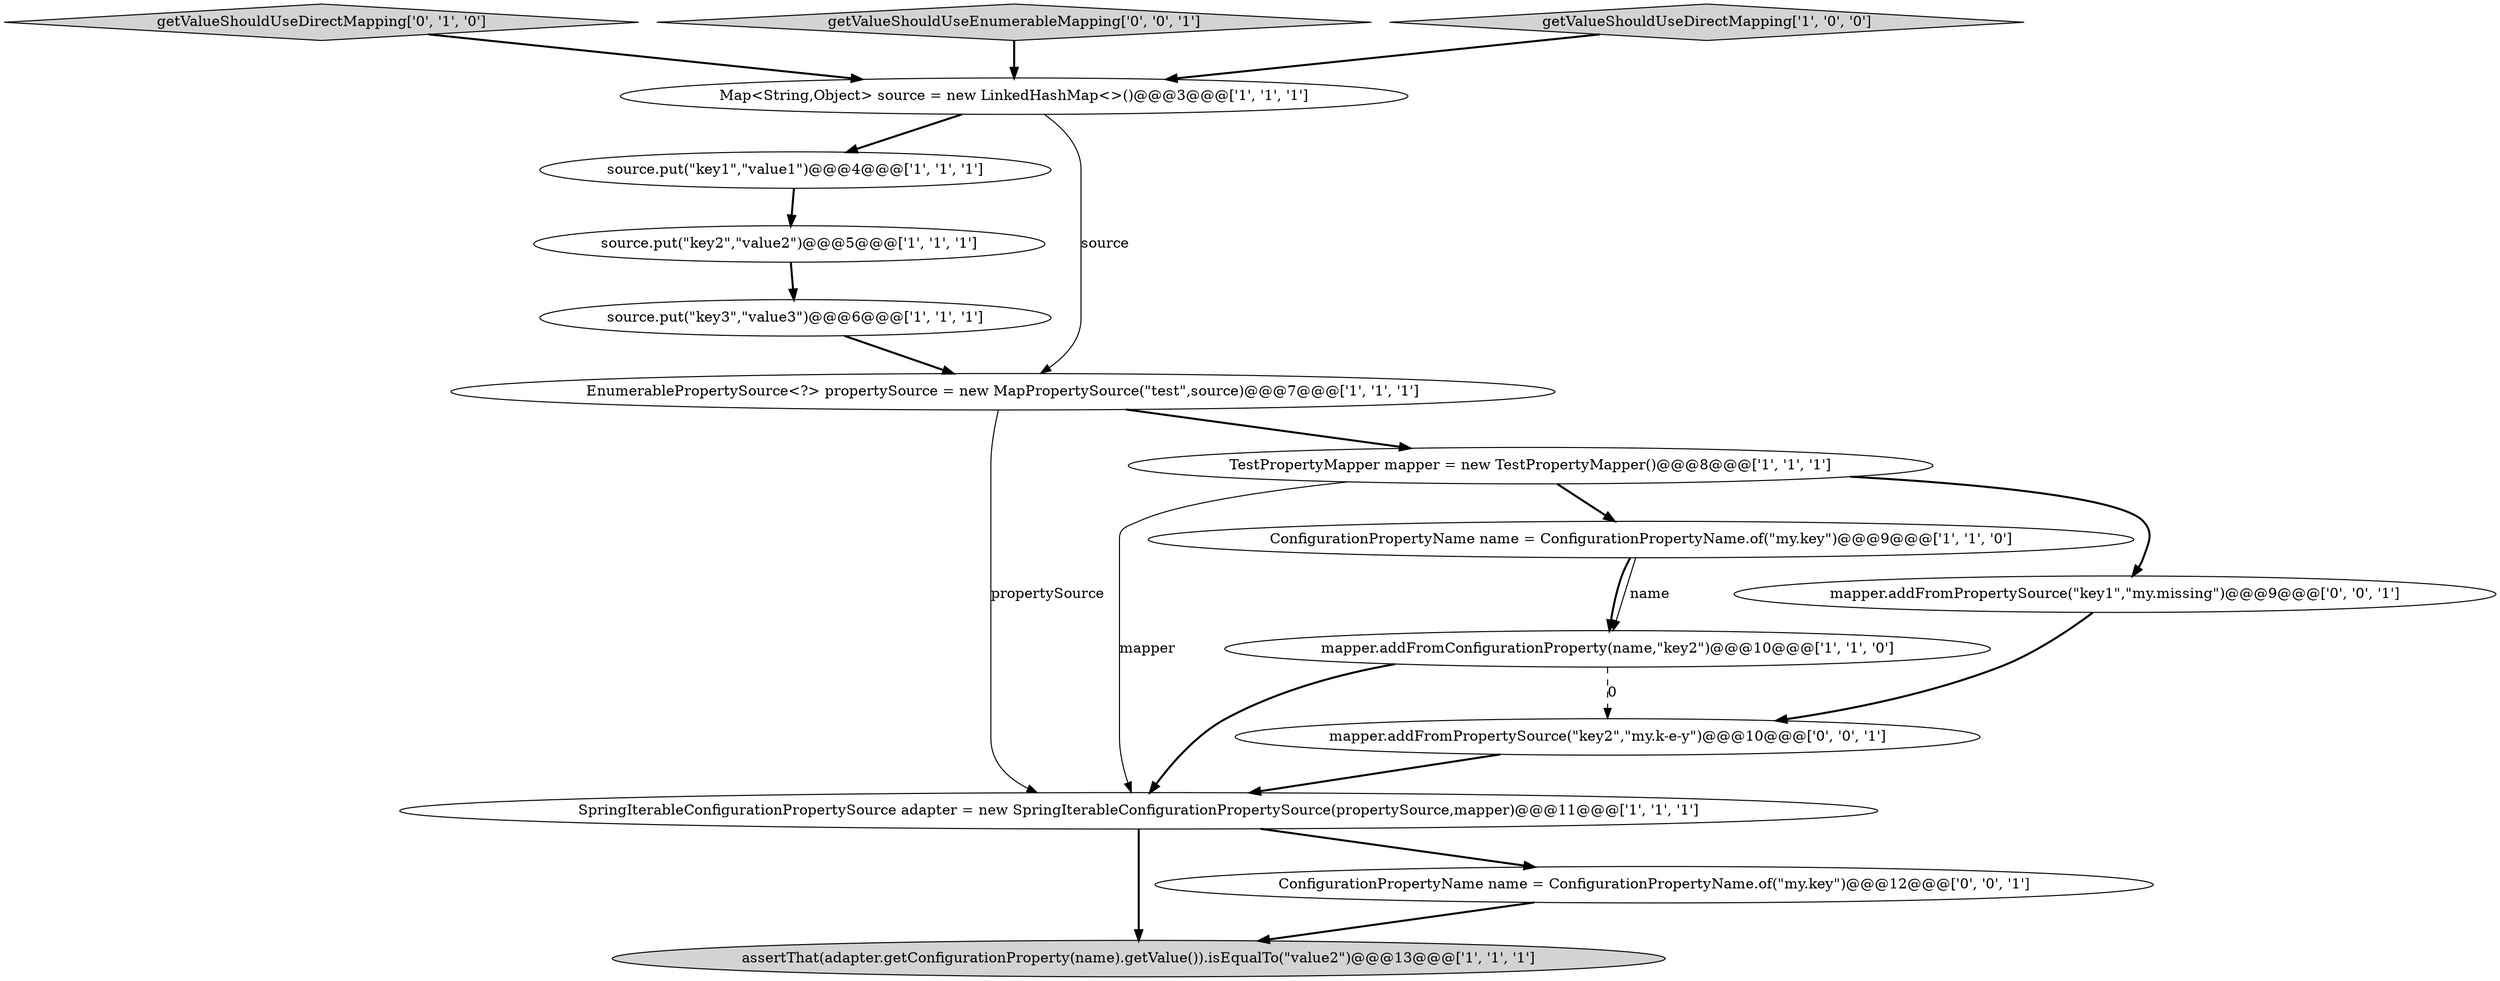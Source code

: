 digraph {
11 [style = filled, label = "getValueShouldUseDirectMapping['0', '1', '0']", fillcolor = lightgray, shape = diamond image = "AAA0AAABBB2BBB"];
9 [style = filled, label = "SpringIterableConfigurationPropertySource adapter = new SpringIterableConfigurationPropertySource(propertySource,mapper)@@@11@@@['1', '1', '1']", fillcolor = white, shape = ellipse image = "AAA0AAABBB1BBB"];
13 [style = filled, label = "getValueShouldUseEnumerableMapping['0', '0', '1']", fillcolor = lightgray, shape = diamond image = "AAA0AAABBB3BBB"];
0 [style = filled, label = "assertThat(adapter.getConfigurationProperty(name).getValue()).isEqualTo(\"value2\")@@@13@@@['1', '1', '1']", fillcolor = lightgray, shape = ellipse image = "AAA0AAABBB1BBB"];
6 [style = filled, label = "source.put(\"key2\",\"value2\")@@@5@@@['1', '1', '1']", fillcolor = white, shape = ellipse image = "AAA0AAABBB1BBB"];
4 [style = filled, label = "source.put(\"key1\",\"value1\")@@@4@@@['1', '1', '1']", fillcolor = white, shape = ellipse image = "AAA0AAABBB1BBB"];
7 [style = filled, label = "source.put(\"key3\",\"value3\")@@@6@@@['1', '1', '1']", fillcolor = white, shape = ellipse image = "AAA0AAABBB1BBB"];
15 [style = filled, label = "ConfigurationPropertyName name = ConfigurationPropertyName.of(\"my.key\")@@@12@@@['0', '0', '1']", fillcolor = white, shape = ellipse image = "AAA0AAABBB3BBB"];
12 [style = filled, label = "mapper.addFromPropertySource(\"key2\",\"my.k-e-y\")@@@10@@@['0', '0', '1']", fillcolor = white, shape = ellipse image = "AAA0AAABBB3BBB"];
2 [style = filled, label = "ConfigurationPropertyName name = ConfigurationPropertyName.of(\"my.key\")@@@9@@@['1', '1', '0']", fillcolor = white, shape = ellipse image = "AAA0AAABBB1BBB"];
3 [style = filled, label = "Map<String,Object> source = new LinkedHashMap<>()@@@3@@@['1', '1', '1']", fillcolor = white, shape = ellipse image = "AAA0AAABBB1BBB"];
5 [style = filled, label = "getValueShouldUseDirectMapping['1', '0', '0']", fillcolor = lightgray, shape = diamond image = "AAA0AAABBB1BBB"];
10 [style = filled, label = "EnumerablePropertySource<?> propertySource = new MapPropertySource(\"test\",source)@@@7@@@['1', '1', '1']", fillcolor = white, shape = ellipse image = "AAA0AAABBB1BBB"];
1 [style = filled, label = "mapper.addFromConfigurationProperty(name,\"key2\")@@@10@@@['1', '1', '0']", fillcolor = white, shape = ellipse image = "AAA0AAABBB1BBB"];
14 [style = filled, label = "mapper.addFromPropertySource(\"key1\",\"my.missing\")@@@9@@@['0', '0', '1']", fillcolor = white, shape = ellipse image = "AAA0AAABBB3BBB"];
8 [style = filled, label = "TestPropertyMapper mapper = new TestPropertyMapper()@@@8@@@['1', '1', '1']", fillcolor = white, shape = ellipse image = "AAA0AAABBB1BBB"];
5->3 [style = bold, label=""];
10->9 [style = solid, label="propertySource"];
9->0 [style = bold, label=""];
7->10 [style = bold, label=""];
4->6 [style = bold, label=""];
2->1 [style = bold, label=""];
8->14 [style = bold, label=""];
8->9 [style = solid, label="mapper"];
12->9 [style = bold, label=""];
3->4 [style = bold, label=""];
1->9 [style = bold, label=""];
1->12 [style = dashed, label="0"];
10->8 [style = bold, label=""];
8->2 [style = bold, label=""];
13->3 [style = bold, label=""];
11->3 [style = bold, label=""];
9->15 [style = bold, label=""];
15->0 [style = bold, label=""];
14->12 [style = bold, label=""];
3->10 [style = solid, label="source"];
6->7 [style = bold, label=""];
2->1 [style = solid, label="name"];
}
